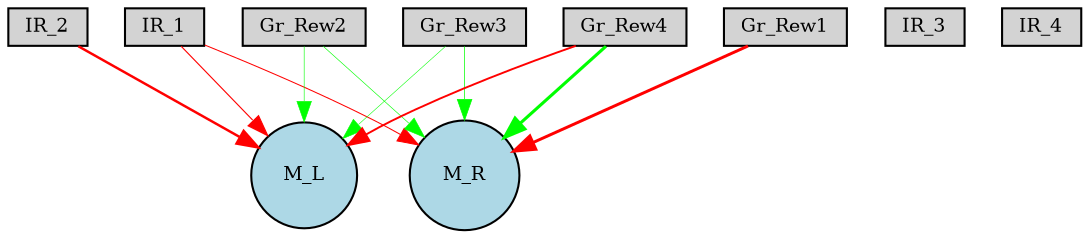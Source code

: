 digraph {
	node [fontsize=9 height=0.2 shape=circle width=0.2]
	IR_1 [fillcolor=lightgray shape=box style=filled]
	IR_2 [fillcolor=lightgray shape=box style=filled]
	IR_3 [fillcolor=lightgray shape=box style=filled]
	IR_4 [fillcolor=lightgray shape=box style=filled]
	Gr_Rew1 [fillcolor=lightgray shape=box style=filled]
	Gr_Rew2 [fillcolor=lightgray shape=box style=filled]
	Gr_Rew3 [fillcolor=lightgray shape=box style=filled]
	Gr_Rew4 [fillcolor=lightgray shape=box style=filled]
	M_L [fillcolor=lightblue style=filled]
	M_R [fillcolor=lightblue style=filled]
	IR_1 -> M_R [color=red penwidth=0.493404338283 style=solid]
	Gr_Rew1 -> M_R [color=red penwidth=1.42439688812 style=solid]
	IR_2 -> M_L [color=red penwidth=1.18852288592 style=solid]
	Gr_Rew2 -> M_R [color=green penwidth=0.29909583156 style=solid]
	Gr_Rew2 -> M_L [color=green penwidth=0.286873353394 style=solid]
	Gr_Rew3 -> M_L [color=green penwidth=0.259997703904 style=solid]
	Gr_Rew3 -> M_R [color=green penwidth=0.347428588407 style=solid]
	Gr_Rew4 -> M_R [color=green penwidth=1.49691625803 style=solid]
	Gr_Rew4 -> M_L [color=red penwidth=0.923281580048 style=solid]
	IR_1 -> M_L [color=red penwidth=0.536598813898 style=solid]
}
